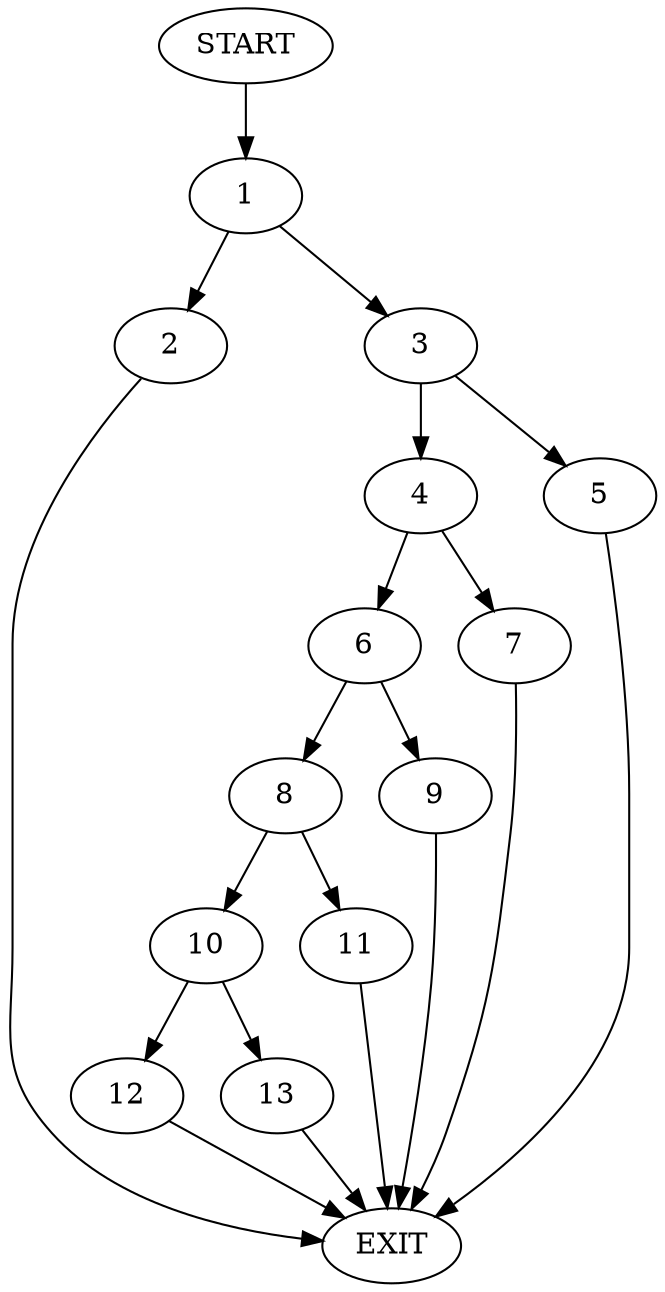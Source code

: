 digraph {
0 [label="START"]
14 [label="EXIT"]
0 -> 1
1 -> 2
1 -> 3
2 -> 14
3 -> 4
3 -> 5
4 -> 6
4 -> 7
5 -> 14
7 -> 14
6 -> 8
6 -> 9
9 -> 14
8 -> 10
8 -> 11
11 -> 14
10 -> 12
10 -> 13
12 -> 14
13 -> 14
}
